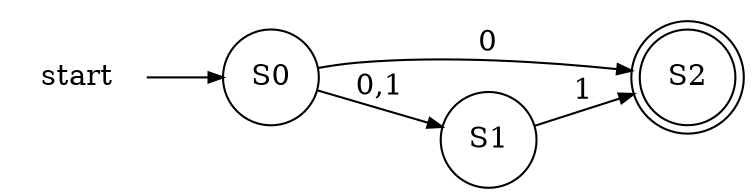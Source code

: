 digraph finite_state_machine {
// 	fontname="Helvetica,Arial,sans-serif"
// 	node [fontname="Helvetica,Arial,sans-serif"]
// 	edge [fontname="Helvetica,Arial,sans-serif"]
    //layout="neato"
	rankdir=LR;
	node [shape = doublecircle]; S2;
	node [shape = circle];
	start [color="white"]
	start->S0 [arrowsize=0.7, len=2]
	S0 -> S1 [label = "0,1", arrowsize=0.7, len=2];
	S1 -> S2 [label = "1", arrowsize=0.7, len=2];
	S0 -> S2 [label = "0", arrowsize=0.7, len=2];
}
